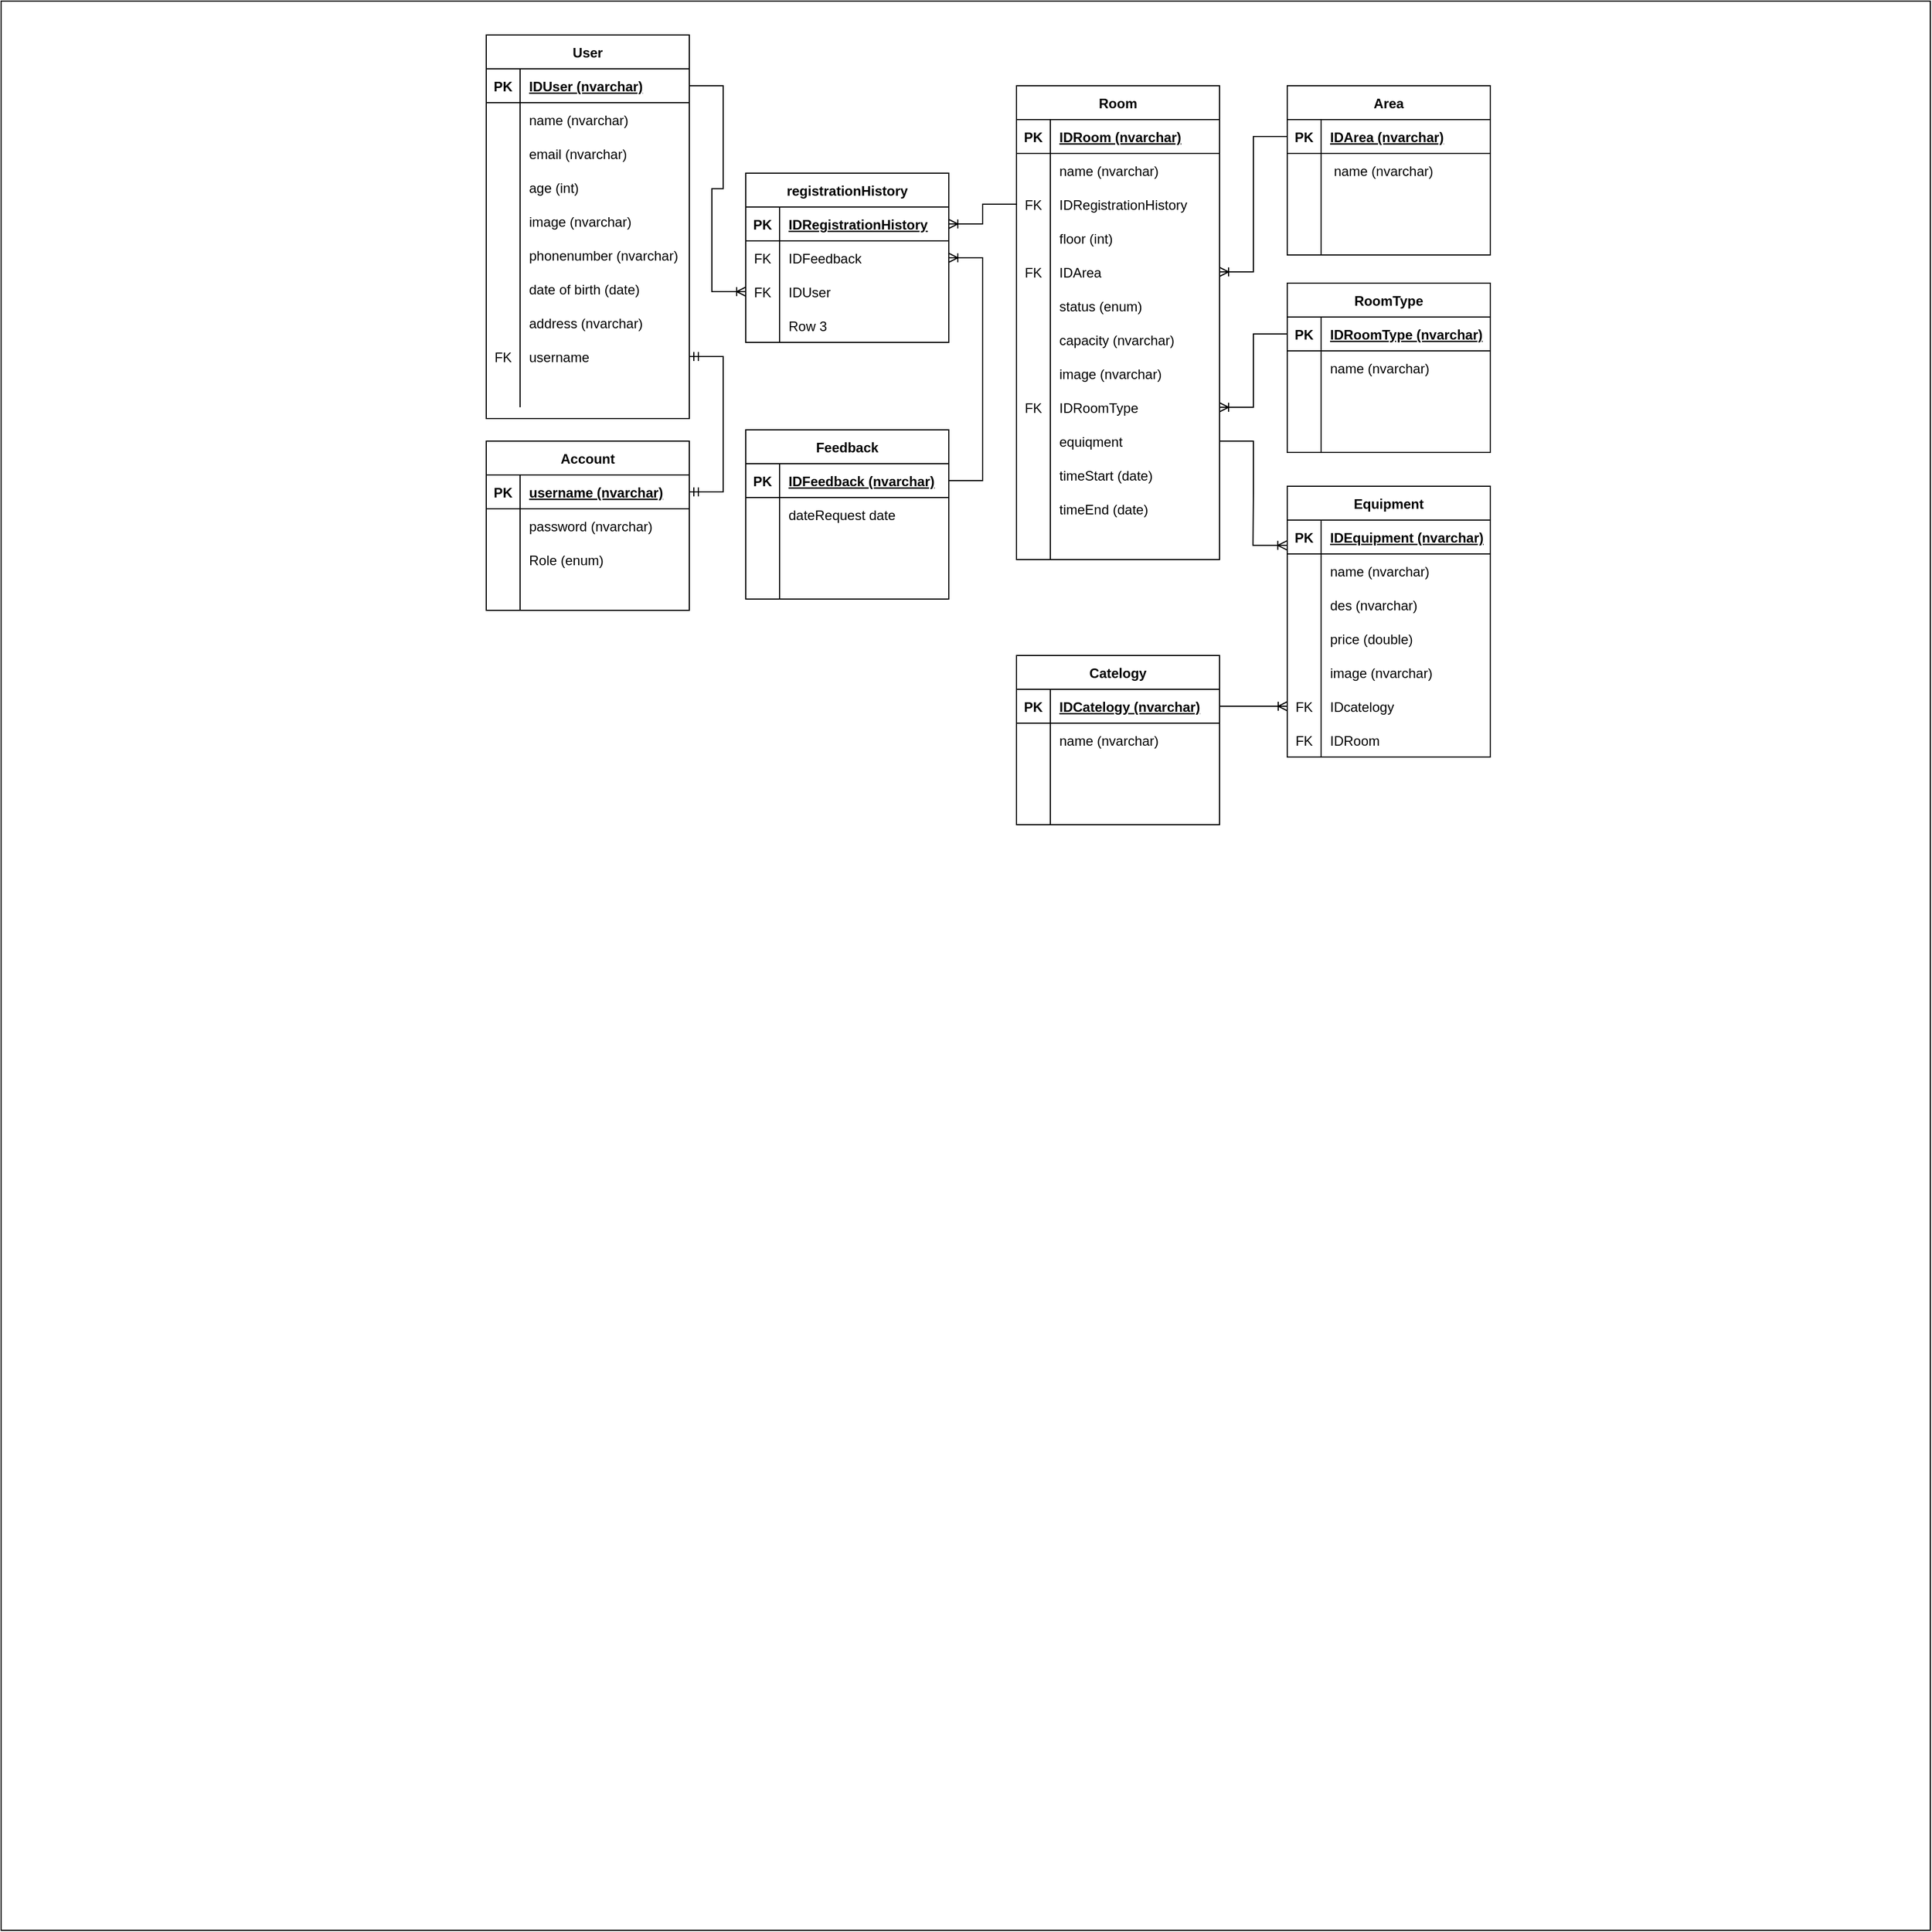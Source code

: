 <mxfile version="20.6.2" type="device"><diagram id="GDzXfhPJpcziIhTgFnfD" name="Trang-1"><mxGraphModel dx="1998" dy="1885" grid="1" gridSize="10" guides="1" tooltips="1" connect="1" arrows="1" fold="1" page="1" pageScale="1" pageWidth="850" pageHeight="1100" math="0" shadow="0"><root><mxCell id="0"/><mxCell id="1" parent="0"/><mxCell id="kJo30c6aZ2USabBbfzZY-46" value="" style="whiteSpace=wrap;html=1;aspect=fixed;" parent="1" vertex="1"><mxGeometry x="-850" y="-140" width="1710" height="1710" as="geometry"/></mxCell><mxCell id="kJo30c6aZ2USabBbfzZY-48" value="Account" style="shape=table;startSize=30;container=1;collapsible=1;childLayout=tableLayout;fixedRows=1;rowLines=0;fontStyle=1;align=center;resizeLast=1;" parent="1" vertex="1"><mxGeometry x="-420" y="250" width="180" height="150" as="geometry"/></mxCell><mxCell id="kJo30c6aZ2USabBbfzZY-49" value="" style="shape=tableRow;horizontal=0;startSize=0;swimlaneHead=0;swimlaneBody=0;fillColor=none;collapsible=0;dropTarget=0;points=[[0,0.5],[1,0.5]];portConstraint=eastwest;top=0;left=0;right=0;bottom=1;" parent="kJo30c6aZ2USabBbfzZY-48" vertex="1"><mxGeometry y="30" width="180" height="30" as="geometry"/></mxCell><mxCell id="kJo30c6aZ2USabBbfzZY-50" value="PK" style="shape=partialRectangle;connectable=0;fillColor=none;top=0;left=0;bottom=0;right=0;fontStyle=1;overflow=hidden;" parent="kJo30c6aZ2USabBbfzZY-49" vertex="1"><mxGeometry width="30" height="30" as="geometry"><mxRectangle width="30" height="30" as="alternateBounds"/></mxGeometry></mxCell><mxCell id="kJo30c6aZ2USabBbfzZY-51" value="username (nvarchar)" style="shape=partialRectangle;connectable=0;fillColor=none;top=0;left=0;bottom=0;right=0;align=left;spacingLeft=6;fontStyle=5;overflow=hidden;" parent="kJo30c6aZ2USabBbfzZY-49" vertex="1"><mxGeometry x="30" width="150" height="30" as="geometry"><mxRectangle width="150" height="30" as="alternateBounds"/></mxGeometry></mxCell><mxCell id="kJo30c6aZ2USabBbfzZY-52" value="" style="shape=tableRow;horizontal=0;startSize=0;swimlaneHead=0;swimlaneBody=0;fillColor=none;collapsible=0;dropTarget=0;points=[[0,0.5],[1,0.5]];portConstraint=eastwest;top=0;left=0;right=0;bottom=0;" parent="kJo30c6aZ2USabBbfzZY-48" vertex="1"><mxGeometry y="60" width="180" height="30" as="geometry"/></mxCell><mxCell id="kJo30c6aZ2USabBbfzZY-53" value="" style="shape=partialRectangle;connectable=0;fillColor=none;top=0;left=0;bottom=0;right=0;editable=1;overflow=hidden;" parent="kJo30c6aZ2USabBbfzZY-52" vertex="1"><mxGeometry width="30" height="30" as="geometry"><mxRectangle width="30" height="30" as="alternateBounds"/></mxGeometry></mxCell><mxCell id="kJo30c6aZ2USabBbfzZY-54" value="password (nvarchar)" style="shape=partialRectangle;connectable=0;fillColor=none;top=0;left=0;bottom=0;right=0;align=left;spacingLeft=6;overflow=hidden;" parent="kJo30c6aZ2USabBbfzZY-52" vertex="1"><mxGeometry x="30" width="150" height="30" as="geometry"><mxRectangle width="150" height="30" as="alternateBounds"/></mxGeometry></mxCell><mxCell id="kJo30c6aZ2USabBbfzZY-55" value="" style="shape=tableRow;horizontal=0;startSize=0;swimlaneHead=0;swimlaneBody=0;fillColor=none;collapsible=0;dropTarget=0;points=[[0,0.5],[1,0.5]];portConstraint=eastwest;top=0;left=0;right=0;bottom=0;" parent="kJo30c6aZ2USabBbfzZY-48" vertex="1"><mxGeometry y="90" width="180" height="30" as="geometry"/></mxCell><mxCell id="kJo30c6aZ2USabBbfzZY-56" value="" style="shape=partialRectangle;connectable=0;fillColor=none;top=0;left=0;bottom=0;right=0;editable=1;overflow=hidden;" parent="kJo30c6aZ2USabBbfzZY-55" vertex="1"><mxGeometry width="30" height="30" as="geometry"><mxRectangle width="30" height="30" as="alternateBounds"/></mxGeometry></mxCell><mxCell id="kJo30c6aZ2USabBbfzZY-57" value="Role (enum)" style="shape=partialRectangle;connectable=0;fillColor=none;top=0;left=0;bottom=0;right=0;align=left;spacingLeft=6;overflow=hidden;" parent="kJo30c6aZ2USabBbfzZY-55" vertex="1"><mxGeometry x="30" width="150" height="30" as="geometry"><mxRectangle width="150" height="30" as="alternateBounds"/></mxGeometry></mxCell><mxCell id="kJo30c6aZ2USabBbfzZY-58" value="" style="shape=tableRow;horizontal=0;startSize=0;swimlaneHead=0;swimlaneBody=0;fillColor=none;collapsible=0;dropTarget=0;points=[[0,0.5],[1,0.5]];portConstraint=eastwest;top=0;left=0;right=0;bottom=0;" parent="kJo30c6aZ2USabBbfzZY-48" vertex="1"><mxGeometry y="120" width="180" height="30" as="geometry"/></mxCell><mxCell id="kJo30c6aZ2USabBbfzZY-59" value="" style="shape=partialRectangle;connectable=0;fillColor=none;top=0;left=0;bottom=0;right=0;editable=1;overflow=hidden;" parent="kJo30c6aZ2USabBbfzZY-58" vertex="1"><mxGeometry width="30" height="30" as="geometry"><mxRectangle width="30" height="30" as="alternateBounds"/></mxGeometry></mxCell><mxCell id="kJo30c6aZ2USabBbfzZY-60" value="" style="shape=partialRectangle;connectable=0;fillColor=none;top=0;left=0;bottom=0;right=0;align=left;spacingLeft=6;overflow=hidden;" parent="kJo30c6aZ2USabBbfzZY-58" vertex="1"><mxGeometry x="30" width="150" height="30" as="geometry"><mxRectangle width="150" height="30" as="alternateBounds"/></mxGeometry></mxCell><mxCell id="kJo30c6aZ2USabBbfzZY-61" value="User" style="shape=table;startSize=30;container=1;collapsible=1;childLayout=tableLayout;fixedRows=1;rowLines=0;fontStyle=1;align=center;resizeLast=1;" parent="1" vertex="1"><mxGeometry x="-420" y="-110" width="180" height="340" as="geometry"/></mxCell><mxCell id="kJo30c6aZ2USabBbfzZY-62" value="" style="shape=tableRow;horizontal=0;startSize=0;swimlaneHead=0;swimlaneBody=0;fillColor=none;collapsible=0;dropTarget=0;points=[[0,0.5],[1,0.5]];portConstraint=eastwest;top=0;left=0;right=0;bottom=1;" parent="kJo30c6aZ2USabBbfzZY-61" vertex="1"><mxGeometry y="30" width="180" height="30" as="geometry"/></mxCell><mxCell id="kJo30c6aZ2USabBbfzZY-63" value="PK" style="shape=partialRectangle;connectable=0;fillColor=none;top=0;left=0;bottom=0;right=0;fontStyle=1;overflow=hidden;" parent="kJo30c6aZ2USabBbfzZY-62" vertex="1"><mxGeometry width="30" height="30" as="geometry"><mxRectangle width="30" height="30" as="alternateBounds"/></mxGeometry></mxCell><mxCell id="kJo30c6aZ2USabBbfzZY-64" value="IDUser (nvarchar)" style="shape=partialRectangle;connectable=0;fillColor=none;top=0;left=0;bottom=0;right=0;align=left;spacingLeft=6;fontStyle=5;overflow=hidden;" parent="kJo30c6aZ2USabBbfzZY-62" vertex="1"><mxGeometry x="30" width="150" height="30" as="geometry"><mxRectangle width="150" height="30" as="alternateBounds"/></mxGeometry></mxCell><mxCell id="kJo30c6aZ2USabBbfzZY-65" value="" style="shape=tableRow;horizontal=0;startSize=0;swimlaneHead=0;swimlaneBody=0;fillColor=none;collapsible=0;dropTarget=0;points=[[0,0.5],[1,0.5]];portConstraint=eastwest;top=0;left=0;right=0;bottom=0;" parent="kJo30c6aZ2USabBbfzZY-61" vertex="1"><mxGeometry y="60" width="180" height="30" as="geometry"/></mxCell><mxCell id="kJo30c6aZ2USabBbfzZY-66" value="" style="shape=partialRectangle;connectable=0;fillColor=none;top=0;left=0;bottom=0;right=0;editable=1;overflow=hidden;" parent="kJo30c6aZ2USabBbfzZY-65" vertex="1"><mxGeometry width="30" height="30" as="geometry"><mxRectangle width="30" height="30" as="alternateBounds"/></mxGeometry></mxCell><mxCell id="kJo30c6aZ2USabBbfzZY-67" value="name (nvarchar)" style="shape=partialRectangle;connectable=0;fillColor=none;top=0;left=0;bottom=0;right=0;align=left;spacingLeft=6;overflow=hidden;" parent="kJo30c6aZ2USabBbfzZY-65" vertex="1"><mxGeometry x="30" width="150" height="30" as="geometry"><mxRectangle width="150" height="30" as="alternateBounds"/></mxGeometry></mxCell><mxCell id="kJo30c6aZ2USabBbfzZY-68" value="" style="shape=tableRow;horizontal=0;startSize=0;swimlaneHead=0;swimlaneBody=0;fillColor=none;collapsible=0;dropTarget=0;points=[[0,0.5],[1,0.5]];portConstraint=eastwest;top=0;left=0;right=0;bottom=0;" parent="kJo30c6aZ2USabBbfzZY-61" vertex="1"><mxGeometry y="90" width="180" height="30" as="geometry"/></mxCell><mxCell id="kJo30c6aZ2USabBbfzZY-69" value="" style="shape=partialRectangle;connectable=0;fillColor=none;top=0;left=0;bottom=0;right=0;editable=1;overflow=hidden;" parent="kJo30c6aZ2USabBbfzZY-68" vertex="1"><mxGeometry width="30" height="30" as="geometry"><mxRectangle width="30" height="30" as="alternateBounds"/></mxGeometry></mxCell><mxCell id="kJo30c6aZ2USabBbfzZY-70" value="email (nvarchar)" style="shape=partialRectangle;connectable=0;fillColor=none;top=0;left=0;bottom=0;right=0;align=left;spacingLeft=6;overflow=hidden;" parent="kJo30c6aZ2USabBbfzZY-68" vertex="1"><mxGeometry x="30" width="150" height="30" as="geometry"><mxRectangle width="150" height="30" as="alternateBounds"/></mxGeometry></mxCell><mxCell id="kJo30c6aZ2USabBbfzZY-71" value="" style="shape=tableRow;horizontal=0;startSize=0;swimlaneHead=0;swimlaneBody=0;fillColor=none;collapsible=0;dropTarget=0;points=[[0,0.5],[1,0.5]];portConstraint=eastwest;top=0;left=0;right=0;bottom=0;" parent="kJo30c6aZ2USabBbfzZY-61" vertex="1"><mxGeometry y="120" width="180" height="30" as="geometry"/></mxCell><mxCell id="kJo30c6aZ2USabBbfzZY-72" value="" style="shape=partialRectangle;connectable=0;fillColor=none;top=0;left=0;bottom=0;right=0;editable=1;overflow=hidden;" parent="kJo30c6aZ2USabBbfzZY-71" vertex="1"><mxGeometry width="30" height="30" as="geometry"><mxRectangle width="30" height="30" as="alternateBounds"/></mxGeometry></mxCell><mxCell id="kJo30c6aZ2USabBbfzZY-73" value="age (int)" style="shape=partialRectangle;connectable=0;fillColor=none;top=0;left=0;bottom=0;right=0;align=left;spacingLeft=6;overflow=hidden;" parent="kJo30c6aZ2USabBbfzZY-71" vertex="1"><mxGeometry x="30" width="150" height="30" as="geometry"><mxRectangle width="150" height="30" as="alternateBounds"/></mxGeometry></mxCell><mxCell id="kJo30c6aZ2USabBbfzZY-75" value="" style="shape=tableRow;horizontal=0;startSize=0;swimlaneHead=0;swimlaneBody=0;fillColor=none;collapsible=0;dropTarget=0;points=[[0,0.5],[1,0.5]];portConstraint=eastwest;top=0;left=0;right=0;bottom=0;" parent="kJo30c6aZ2USabBbfzZY-61" vertex="1"><mxGeometry y="150" width="180" height="30" as="geometry"/></mxCell><mxCell id="kJo30c6aZ2USabBbfzZY-76" value="" style="shape=partialRectangle;connectable=0;fillColor=none;top=0;left=0;bottom=0;right=0;editable=1;overflow=hidden;" parent="kJo30c6aZ2USabBbfzZY-75" vertex="1"><mxGeometry width="30" height="30" as="geometry"><mxRectangle width="30" height="30" as="alternateBounds"/></mxGeometry></mxCell><mxCell id="kJo30c6aZ2USabBbfzZY-77" value="image (nvarchar)" style="shape=partialRectangle;connectable=0;fillColor=none;top=0;left=0;bottom=0;right=0;align=left;spacingLeft=6;overflow=hidden;" parent="kJo30c6aZ2USabBbfzZY-75" vertex="1"><mxGeometry x="30" width="150" height="30" as="geometry"><mxRectangle width="150" height="30" as="alternateBounds"/></mxGeometry></mxCell><mxCell id="kJo30c6aZ2USabBbfzZY-78" value="" style="shape=tableRow;horizontal=0;startSize=0;swimlaneHead=0;swimlaneBody=0;fillColor=none;collapsible=0;dropTarget=0;points=[[0,0.5],[1,0.5]];portConstraint=eastwest;top=0;left=0;right=0;bottom=0;" parent="kJo30c6aZ2USabBbfzZY-61" vertex="1"><mxGeometry y="180" width="180" height="30" as="geometry"/></mxCell><mxCell id="kJo30c6aZ2USabBbfzZY-79" value="" style="shape=partialRectangle;connectable=0;fillColor=none;top=0;left=0;bottom=0;right=0;editable=1;overflow=hidden;" parent="kJo30c6aZ2USabBbfzZY-78" vertex="1"><mxGeometry width="30" height="30" as="geometry"><mxRectangle width="30" height="30" as="alternateBounds"/></mxGeometry></mxCell><mxCell id="kJo30c6aZ2USabBbfzZY-80" value="phonenumber (nvarchar)" style="shape=partialRectangle;connectable=0;fillColor=none;top=0;left=0;bottom=0;right=0;align=left;spacingLeft=6;overflow=hidden;" parent="kJo30c6aZ2USabBbfzZY-78" vertex="1"><mxGeometry x="30" width="150" height="30" as="geometry"><mxRectangle width="150" height="30" as="alternateBounds"/></mxGeometry></mxCell><mxCell id="kJo30c6aZ2USabBbfzZY-86" value="" style="shape=tableRow;horizontal=0;startSize=0;swimlaneHead=0;swimlaneBody=0;fillColor=none;collapsible=0;dropTarget=0;points=[[0,0.5],[1,0.5]];portConstraint=eastwest;top=0;left=0;right=0;bottom=0;" parent="kJo30c6aZ2USabBbfzZY-61" vertex="1"><mxGeometry y="210" width="180" height="30" as="geometry"/></mxCell><mxCell id="kJo30c6aZ2USabBbfzZY-87" value="" style="shape=partialRectangle;connectable=0;fillColor=none;top=0;left=0;bottom=0;right=0;editable=1;overflow=hidden;" parent="kJo30c6aZ2USabBbfzZY-86" vertex="1"><mxGeometry width="30" height="30" as="geometry"><mxRectangle width="30" height="30" as="alternateBounds"/></mxGeometry></mxCell><mxCell id="kJo30c6aZ2USabBbfzZY-88" value="date of birth (date)" style="shape=partialRectangle;connectable=0;fillColor=none;top=0;left=0;bottom=0;right=0;align=left;spacingLeft=6;overflow=hidden;" parent="kJo30c6aZ2USabBbfzZY-86" vertex="1"><mxGeometry x="30" width="150" height="30" as="geometry"><mxRectangle width="150" height="30" as="alternateBounds"/></mxGeometry></mxCell><mxCell id="kJo30c6aZ2USabBbfzZY-90" value="" style="shape=tableRow;horizontal=0;startSize=0;swimlaneHead=0;swimlaneBody=0;fillColor=none;collapsible=0;dropTarget=0;points=[[0,0.5],[1,0.5]];portConstraint=eastwest;top=0;left=0;right=0;bottom=0;" parent="kJo30c6aZ2USabBbfzZY-61" vertex="1"><mxGeometry y="240" width="180" height="30" as="geometry"/></mxCell><mxCell id="kJo30c6aZ2USabBbfzZY-91" value="" style="shape=partialRectangle;connectable=0;fillColor=none;top=0;left=0;bottom=0;right=0;editable=1;overflow=hidden;" parent="kJo30c6aZ2USabBbfzZY-90" vertex="1"><mxGeometry width="30" height="30" as="geometry"><mxRectangle width="30" height="30" as="alternateBounds"/></mxGeometry></mxCell><mxCell id="kJo30c6aZ2USabBbfzZY-92" value="address (nvarchar)" style="shape=partialRectangle;connectable=0;fillColor=none;top=0;left=0;bottom=0;right=0;align=left;spacingLeft=6;overflow=hidden;" parent="kJo30c6aZ2USabBbfzZY-90" vertex="1"><mxGeometry x="30" width="150" height="30" as="geometry"><mxRectangle width="150" height="30" as="alternateBounds"/></mxGeometry></mxCell><mxCell id="kJo30c6aZ2USabBbfzZY-98" value="" style="shape=tableRow;horizontal=0;startSize=0;swimlaneHead=0;swimlaneBody=0;fillColor=none;collapsible=0;dropTarget=0;points=[[0,0.5],[1,0.5]];portConstraint=eastwest;top=0;left=0;right=0;bottom=0;" parent="kJo30c6aZ2USabBbfzZY-61" vertex="1"><mxGeometry y="270" width="180" height="30" as="geometry"/></mxCell><mxCell id="kJo30c6aZ2USabBbfzZY-99" value="FK" style="shape=partialRectangle;connectable=0;fillColor=none;top=0;left=0;bottom=0;right=0;fontStyle=0;overflow=hidden;" parent="kJo30c6aZ2USabBbfzZY-98" vertex="1"><mxGeometry width="30" height="30" as="geometry"><mxRectangle width="30" height="30" as="alternateBounds"/></mxGeometry></mxCell><mxCell id="kJo30c6aZ2USabBbfzZY-100" value="username" style="shape=partialRectangle;connectable=0;fillColor=none;top=0;left=0;bottom=0;right=0;align=left;spacingLeft=6;fontStyle=0;overflow=hidden;" parent="kJo30c6aZ2USabBbfzZY-98" vertex="1"><mxGeometry x="30" width="150" height="30" as="geometry"><mxRectangle width="150" height="30" as="alternateBounds"/></mxGeometry></mxCell><mxCell id="NkJchuOdEJvqL9NbK1lT-6" value="" style="shape=tableRow;horizontal=0;startSize=0;swimlaneHead=0;swimlaneBody=0;fillColor=none;collapsible=0;dropTarget=0;points=[[0,0.5],[1,0.5]];portConstraint=eastwest;top=0;left=0;right=0;bottom=0;" vertex="1" parent="kJo30c6aZ2USabBbfzZY-61"><mxGeometry y="300" width="180" height="30" as="geometry"/></mxCell><mxCell id="NkJchuOdEJvqL9NbK1lT-7" value="" style="shape=partialRectangle;connectable=0;fillColor=none;top=0;left=0;bottom=0;right=0;fontStyle=0;overflow=hidden;" vertex="1" parent="NkJchuOdEJvqL9NbK1lT-6"><mxGeometry width="30" height="30" as="geometry"><mxRectangle width="30" height="30" as="alternateBounds"/></mxGeometry></mxCell><mxCell id="NkJchuOdEJvqL9NbK1lT-8" value="" style="shape=partialRectangle;connectable=0;fillColor=none;top=0;left=0;bottom=0;right=0;align=left;spacingLeft=6;fontStyle=0;overflow=hidden;" vertex="1" parent="NkJchuOdEJvqL9NbK1lT-6"><mxGeometry x="30" width="150" height="30" as="geometry"><mxRectangle width="150" height="30" as="alternateBounds"/></mxGeometry></mxCell><mxCell id="kJo30c6aZ2USabBbfzZY-101" value="" style="edgeStyle=entityRelationEdgeStyle;fontSize=12;html=1;endArrow=ERmandOne;startArrow=ERmandOne;rounded=0;" parent="1" source="kJo30c6aZ2USabBbfzZY-49" target="kJo30c6aZ2USabBbfzZY-98" edge="1"><mxGeometry width="100" height="100" relative="1" as="geometry"><mxPoint x="-350" y="260" as="sourcePoint"/><mxPoint x="-250" y="160" as="targetPoint"/></mxGeometry></mxCell><mxCell id="kJo30c6aZ2USabBbfzZY-102" value="Room" style="shape=table;startSize=30;container=1;collapsible=1;childLayout=tableLayout;fixedRows=1;rowLines=0;fontStyle=1;align=center;resizeLast=1;" parent="1" vertex="1"><mxGeometry x="50" y="-65" width="180" height="420" as="geometry"/></mxCell><mxCell id="kJo30c6aZ2USabBbfzZY-103" value="" style="shape=tableRow;horizontal=0;startSize=0;swimlaneHead=0;swimlaneBody=0;fillColor=none;collapsible=0;dropTarget=0;points=[[0,0.5],[1,0.5]];portConstraint=eastwest;top=0;left=0;right=0;bottom=1;" parent="kJo30c6aZ2USabBbfzZY-102" vertex="1"><mxGeometry y="30" width="180" height="30" as="geometry"/></mxCell><mxCell id="kJo30c6aZ2USabBbfzZY-104" value="PK" style="shape=partialRectangle;connectable=0;fillColor=none;top=0;left=0;bottom=0;right=0;fontStyle=1;overflow=hidden;" parent="kJo30c6aZ2USabBbfzZY-103" vertex="1"><mxGeometry width="30" height="30" as="geometry"><mxRectangle width="30" height="30" as="alternateBounds"/></mxGeometry></mxCell><mxCell id="kJo30c6aZ2USabBbfzZY-105" value="IDRoom (nvarchar)" style="shape=partialRectangle;connectable=0;fillColor=none;top=0;left=0;bottom=0;right=0;align=left;spacingLeft=6;fontStyle=5;overflow=hidden;" parent="kJo30c6aZ2USabBbfzZY-103" vertex="1"><mxGeometry x="30" width="150" height="30" as="geometry"><mxRectangle width="150" height="30" as="alternateBounds"/></mxGeometry></mxCell><mxCell id="kJo30c6aZ2USabBbfzZY-106" value="" style="shape=tableRow;horizontal=0;startSize=0;swimlaneHead=0;swimlaneBody=0;fillColor=none;collapsible=0;dropTarget=0;points=[[0,0.5],[1,0.5]];portConstraint=eastwest;top=0;left=0;right=0;bottom=0;" parent="kJo30c6aZ2USabBbfzZY-102" vertex="1"><mxGeometry y="60" width="180" height="30" as="geometry"/></mxCell><mxCell id="kJo30c6aZ2USabBbfzZY-107" value="" style="shape=partialRectangle;connectable=0;fillColor=none;top=0;left=0;bottom=0;right=0;editable=1;overflow=hidden;" parent="kJo30c6aZ2USabBbfzZY-106" vertex="1"><mxGeometry width="30" height="30" as="geometry"><mxRectangle width="30" height="30" as="alternateBounds"/></mxGeometry></mxCell><mxCell id="kJo30c6aZ2USabBbfzZY-108" value="name (nvarchar)" style="shape=partialRectangle;connectable=0;fillColor=none;top=0;left=0;bottom=0;right=0;align=left;spacingLeft=6;overflow=hidden;" parent="kJo30c6aZ2USabBbfzZY-106" vertex="1"><mxGeometry x="30" width="150" height="30" as="geometry"><mxRectangle width="150" height="30" as="alternateBounds"/></mxGeometry></mxCell><mxCell id="NkJchuOdEJvqL9NbK1lT-10" value="" style="shape=tableRow;horizontal=0;startSize=0;swimlaneHead=0;swimlaneBody=0;fillColor=none;collapsible=0;dropTarget=0;points=[[0,0.5],[1,0.5]];portConstraint=eastwest;top=0;left=0;right=0;bottom=0;" vertex="1" parent="kJo30c6aZ2USabBbfzZY-102"><mxGeometry y="90" width="180" height="30" as="geometry"/></mxCell><mxCell id="NkJchuOdEJvqL9NbK1lT-11" value="FK" style="shape=partialRectangle;connectable=0;fillColor=none;top=0;left=0;bottom=0;right=0;fontStyle=0;overflow=hidden;" vertex="1" parent="NkJchuOdEJvqL9NbK1lT-10"><mxGeometry width="30" height="30" as="geometry"><mxRectangle width="30" height="30" as="alternateBounds"/></mxGeometry></mxCell><mxCell id="NkJchuOdEJvqL9NbK1lT-12" value="IDRegistrationHistory" style="shape=partialRectangle;connectable=0;fillColor=none;top=0;left=0;bottom=0;right=0;align=left;spacingLeft=6;fontStyle=0;overflow=hidden;" vertex="1" parent="NkJchuOdEJvqL9NbK1lT-10"><mxGeometry x="30" width="150" height="30" as="geometry"><mxRectangle width="150" height="30" as="alternateBounds"/></mxGeometry></mxCell><mxCell id="kJo30c6aZ2USabBbfzZY-109" value="" style="shape=tableRow;horizontal=0;startSize=0;swimlaneHead=0;swimlaneBody=0;fillColor=none;collapsible=0;dropTarget=0;points=[[0,0.5],[1,0.5]];portConstraint=eastwest;top=0;left=0;right=0;bottom=0;" parent="kJo30c6aZ2USabBbfzZY-102" vertex="1"><mxGeometry y="120" width="180" height="30" as="geometry"/></mxCell><mxCell id="kJo30c6aZ2USabBbfzZY-110" value="" style="shape=partialRectangle;connectable=0;fillColor=none;top=0;left=0;bottom=0;right=0;editable=1;overflow=hidden;" parent="kJo30c6aZ2USabBbfzZY-109" vertex="1"><mxGeometry width="30" height="30" as="geometry"><mxRectangle width="30" height="30" as="alternateBounds"/></mxGeometry></mxCell><mxCell id="kJo30c6aZ2USabBbfzZY-111" value="floor (int)" style="shape=partialRectangle;connectable=0;fillColor=none;top=0;left=0;bottom=0;right=0;align=left;spacingLeft=6;overflow=hidden;" parent="kJo30c6aZ2USabBbfzZY-109" vertex="1"><mxGeometry x="30" width="150" height="30" as="geometry"><mxRectangle width="150" height="30" as="alternateBounds"/></mxGeometry></mxCell><mxCell id="kJo30c6aZ2USabBbfzZY-154" value="" style="shape=tableRow;horizontal=0;startSize=0;swimlaneHead=0;swimlaneBody=0;fillColor=none;collapsible=0;dropTarget=0;points=[[0,0.5],[1,0.5]];portConstraint=eastwest;top=0;left=0;right=0;bottom=0;" parent="kJo30c6aZ2USabBbfzZY-102" vertex="1"><mxGeometry y="150" width="180" height="30" as="geometry"/></mxCell><mxCell id="kJo30c6aZ2USabBbfzZY-155" value="FK" style="shape=partialRectangle;connectable=0;fillColor=none;top=0;left=0;bottom=0;right=0;fontStyle=0;overflow=hidden;" parent="kJo30c6aZ2USabBbfzZY-154" vertex="1"><mxGeometry width="30" height="30" as="geometry"><mxRectangle width="30" height="30" as="alternateBounds"/></mxGeometry></mxCell><mxCell id="kJo30c6aZ2USabBbfzZY-156" value="IDArea" style="shape=partialRectangle;connectable=0;fillColor=none;top=0;left=0;bottom=0;right=0;align=left;spacingLeft=6;fontStyle=0;overflow=hidden;" parent="kJo30c6aZ2USabBbfzZY-154" vertex="1"><mxGeometry x="30" width="150" height="30" as="geometry"><mxRectangle width="150" height="30" as="alternateBounds"/></mxGeometry></mxCell><mxCell id="kJo30c6aZ2USabBbfzZY-116" value="" style="shape=tableRow;horizontal=0;startSize=0;swimlaneHead=0;swimlaneBody=0;fillColor=none;collapsible=0;dropTarget=0;points=[[0,0.5],[1,0.5]];portConstraint=eastwest;top=0;left=0;right=0;bottom=0;" parent="kJo30c6aZ2USabBbfzZY-102" vertex="1"><mxGeometry y="180" width="180" height="30" as="geometry"/></mxCell><mxCell id="kJo30c6aZ2USabBbfzZY-117" value="" style="shape=partialRectangle;connectable=0;fillColor=none;top=0;left=0;bottom=0;right=0;editable=1;overflow=hidden;" parent="kJo30c6aZ2USabBbfzZY-116" vertex="1"><mxGeometry width="30" height="30" as="geometry"><mxRectangle width="30" height="30" as="alternateBounds"/></mxGeometry></mxCell><mxCell id="kJo30c6aZ2USabBbfzZY-118" value="status (enum)" style="shape=partialRectangle;connectable=0;fillColor=none;top=0;left=0;bottom=0;right=0;align=left;spacingLeft=6;overflow=hidden;" parent="kJo30c6aZ2USabBbfzZY-116" vertex="1"><mxGeometry x="30" width="150" height="30" as="geometry"><mxRectangle width="150" height="30" as="alternateBounds"/></mxGeometry></mxCell><mxCell id="kJo30c6aZ2USabBbfzZY-120" value="" style="shape=tableRow;horizontal=0;startSize=0;swimlaneHead=0;swimlaneBody=0;fillColor=none;collapsible=0;dropTarget=0;points=[[0,0.5],[1,0.5]];portConstraint=eastwest;top=0;left=0;right=0;bottom=0;" parent="kJo30c6aZ2USabBbfzZY-102" vertex="1"><mxGeometry y="210" width="180" height="30" as="geometry"/></mxCell><mxCell id="kJo30c6aZ2USabBbfzZY-121" value="" style="shape=partialRectangle;connectable=0;fillColor=none;top=0;left=0;bottom=0;right=0;editable=1;overflow=hidden;" parent="kJo30c6aZ2USabBbfzZY-120" vertex="1"><mxGeometry width="30" height="30" as="geometry"><mxRectangle width="30" height="30" as="alternateBounds"/></mxGeometry></mxCell><mxCell id="kJo30c6aZ2USabBbfzZY-122" value="capacity (nvarchar)" style="shape=partialRectangle;connectable=0;fillColor=none;top=0;left=0;bottom=0;right=0;align=left;spacingLeft=6;overflow=hidden;" parent="kJo30c6aZ2USabBbfzZY-120" vertex="1"><mxGeometry x="30" width="150" height="30" as="geometry"><mxRectangle width="150" height="30" as="alternateBounds"/></mxGeometry></mxCell><mxCell id="kJo30c6aZ2USabBbfzZY-150" value="" style="shape=tableRow;horizontal=0;startSize=0;swimlaneHead=0;swimlaneBody=0;fillColor=none;collapsible=0;dropTarget=0;points=[[0,0.5],[1,0.5]];portConstraint=eastwest;top=0;left=0;right=0;bottom=0;" parent="kJo30c6aZ2USabBbfzZY-102" vertex="1"><mxGeometry y="240" width="180" height="30" as="geometry"/></mxCell><mxCell id="kJo30c6aZ2USabBbfzZY-151" value="" style="shape=partialRectangle;connectable=0;fillColor=none;top=0;left=0;bottom=0;right=0;editable=1;overflow=hidden;" parent="kJo30c6aZ2USabBbfzZY-150" vertex="1"><mxGeometry width="30" height="30" as="geometry"><mxRectangle width="30" height="30" as="alternateBounds"/></mxGeometry></mxCell><mxCell id="kJo30c6aZ2USabBbfzZY-152" value="image (nvarchar)" style="shape=partialRectangle;connectable=0;fillColor=none;top=0;left=0;bottom=0;right=0;align=left;spacingLeft=6;overflow=hidden;" parent="kJo30c6aZ2USabBbfzZY-150" vertex="1"><mxGeometry x="30" width="150" height="30" as="geometry"><mxRectangle width="150" height="30" as="alternateBounds"/></mxGeometry></mxCell><mxCell id="kJo30c6aZ2USabBbfzZY-158" value="" style="shape=tableRow;horizontal=0;startSize=0;swimlaneHead=0;swimlaneBody=0;fillColor=none;collapsible=0;dropTarget=0;points=[[0,0.5],[1,0.5]];portConstraint=eastwest;top=0;left=0;right=0;bottom=0;" parent="kJo30c6aZ2USabBbfzZY-102" vertex="1"><mxGeometry y="270" width="180" height="30" as="geometry"/></mxCell><mxCell id="kJo30c6aZ2USabBbfzZY-159" value="FK" style="shape=partialRectangle;connectable=0;fillColor=none;top=0;left=0;bottom=0;right=0;fontStyle=0;overflow=hidden;" parent="kJo30c6aZ2USabBbfzZY-158" vertex="1"><mxGeometry width="30" height="30" as="geometry"><mxRectangle width="30" height="30" as="alternateBounds"/></mxGeometry></mxCell><mxCell id="kJo30c6aZ2USabBbfzZY-160" value="IDRoomType" style="shape=partialRectangle;connectable=0;fillColor=none;top=0;left=0;bottom=0;right=0;align=left;spacingLeft=6;fontStyle=0;overflow=hidden;" parent="kJo30c6aZ2USabBbfzZY-158" vertex="1"><mxGeometry x="30" width="150" height="30" as="geometry"><mxRectangle width="150" height="30" as="alternateBounds"/></mxGeometry></mxCell><mxCell id="kJo30c6aZ2USabBbfzZY-207" value="" style="shape=tableRow;horizontal=0;startSize=0;swimlaneHead=0;swimlaneBody=0;fillColor=none;collapsible=0;dropTarget=0;points=[[0,0.5],[1,0.5]];portConstraint=eastwest;top=0;left=0;right=0;bottom=0;" parent="kJo30c6aZ2USabBbfzZY-102" vertex="1"><mxGeometry y="300" width="180" height="30" as="geometry"/></mxCell><mxCell id="kJo30c6aZ2USabBbfzZY-208" value="" style="shape=partialRectangle;connectable=0;fillColor=none;top=0;left=0;bottom=0;right=0;fontStyle=0;overflow=hidden;" parent="kJo30c6aZ2USabBbfzZY-207" vertex="1"><mxGeometry width="30" height="30" as="geometry"><mxRectangle width="30" height="30" as="alternateBounds"/></mxGeometry></mxCell><mxCell id="kJo30c6aZ2USabBbfzZY-209" value="equiqment" style="shape=partialRectangle;connectable=0;fillColor=none;top=0;left=0;bottom=0;right=0;align=left;spacingLeft=6;fontStyle=0;overflow=hidden;" parent="kJo30c6aZ2USabBbfzZY-207" vertex="1"><mxGeometry x="30" width="150" height="30" as="geometry"><mxRectangle width="150" height="30" as="alternateBounds"/></mxGeometry></mxCell><mxCell id="kJo30c6aZ2USabBbfzZY-112" value="" style="shape=tableRow;horizontal=0;startSize=0;swimlaneHead=0;swimlaneBody=0;fillColor=none;collapsible=0;dropTarget=0;points=[[0,0.5],[1,0.5]];portConstraint=eastwest;top=0;left=0;right=0;bottom=0;" parent="kJo30c6aZ2USabBbfzZY-102" vertex="1"><mxGeometry y="330" width="180" height="30" as="geometry"/></mxCell><mxCell id="kJo30c6aZ2USabBbfzZY-113" value="" style="shape=partialRectangle;connectable=0;fillColor=none;top=0;left=0;bottom=0;right=0;editable=1;overflow=hidden;" parent="kJo30c6aZ2USabBbfzZY-112" vertex="1"><mxGeometry width="30" height="30" as="geometry"><mxRectangle width="30" height="30" as="alternateBounds"/></mxGeometry></mxCell><mxCell id="kJo30c6aZ2USabBbfzZY-114" value="timeStart (date)" style="shape=partialRectangle;connectable=0;fillColor=none;top=0;left=0;bottom=0;right=0;align=left;spacingLeft=6;overflow=hidden;" parent="kJo30c6aZ2USabBbfzZY-112" vertex="1"><mxGeometry x="30" width="150" height="30" as="geometry"><mxRectangle width="150" height="30" as="alternateBounds"/></mxGeometry></mxCell><mxCell id="kJo30c6aZ2USabBbfzZY-211" value="" style="shape=tableRow;horizontal=0;startSize=0;swimlaneHead=0;swimlaneBody=0;fillColor=none;collapsible=0;dropTarget=0;points=[[0,0.5],[1,0.5]];portConstraint=eastwest;top=0;left=0;right=0;bottom=0;" parent="kJo30c6aZ2USabBbfzZY-102" vertex="1"><mxGeometry y="360" width="180" height="30" as="geometry"/></mxCell><mxCell id="kJo30c6aZ2USabBbfzZY-212" value="" style="shape=partialRectangle;connectable=0;fillColor=none;top=0;left=0;bottom=0;right=0;editable=1;overflow=hidden;" parent="kJo30c6aZ2USabBbfzZY-211" vertex="1"><mxGeometry width="30" height="30" as="geometry"><mxRectangle width="30" height="30" as="alternateBounds"/></mxGeometry></mxCell><mxCell id="kJo30c6aZ2USabBbfzZY-213" value="timeEnd (date)" style="shape=partialRectangle;connectable=0;fillColor=none;top=0;left=0;bottom=0;right=0;align=left;spacingLeft=6;overflow=hidden;" parent="kJo30c6aZ2USabBbfzZY-211" vertex="1"><mxGeometry x="30" width="150" height="30" as="geometry"><mxRectangle width="150" height="30" as="alternateBounds"/></mxGeometry></mxCell><mxCell id="kJo30c6aZ2USabBbfzZY-218" value="" style="shape=tableRow;horizontal=0;startSize=0;swimlaneHead=0;swimlaneBody=0;fillColor=none;collapsible=0;dropTarget=0;points=[[0,0.5],[1,0.5]];portConstraint=eastwest;top=0;left=0;right=0;bottom=0;" parent="kJo30c6aZ2USabBbfzZY-102" vertex="1"><mxGeometry y="390" width="180" height="30" as="geometry"/></mxCell><mxCell id="kJo30c6aZ2USabBbfzZY-219" value="" style="shape=partialRectangle;connectable=0;fillColor=none;top=0;left=0;bottom=0;right=0;fontStyle=0;overflow=hidden;" parent="kJo30c6aZ2USabBbfzZY-218" vertex="1"><mxGeometry width="30" height="30" as="geometry"><mxRectangle width="30" height="30" as="alternateBounds"/></mxGeometry></mxCell><mxCell id="kJo30c6aZ2USabBbfzZY-220" value="" style="shape=partialRectangle;connectable=0;fillColor=none;top=0;left=0;bottom=0;right=0;align=left;spacingLeft=6;fontStyle=0;overflow=hidden;" parent="kJo30c6aZ2USabBbfzZY-218" vertex="1"><mxGeometry x="30" width="150" height="30" as="geometry"><mxRectangle width="150" height="30" as="alternateBounds"/></mxGeometry></mxCell><mxCell id="kJo30c6aZ2USabBbfzZY-123" value="RoomType" style="shape=table;startSize=30;container=1;collapsible=1;childLayout=tableLayout;fixedRows=1;rowLines=0;fontStyle=1;align=center;resizeLast=1;" parent="1" vertex="1"><mxGeometry x="290" y="110" width="180" height="150" as="geometry"><mxRectangle x="325" y="162.5" width="100" height="30" as="alternateBounds"/></mxGeometry></mxCell><mxCell id="kJo30c6aZ2USabBbfzZY-124" value="" style="shape=tableRow;horizontal=0;startSize=0;swimlaneHead=0;swimlaneBody=0;fillColor=none;collapsible=0;dropTarget=0;points=[[0,0.5],[1,0.5]];portConstraint=eastwest;top=0;left=0;right=0;bottom=1;" parent="kJo30c6aZ2USabBbfzZY-123" vertex="1"><mxGeometry y="30" width="180" height="30" as="geometry"/></mxCell><mxCell id="kJo30c6aZ2USabBbfzZY-125" value="PK" style="shape=partialRectangle;connectable=0;fillColor=none;top=0;left=0;bottom=0;right=0;fontStyle=1;overflow=hidden;" parent="kJo30c6aZ2USabBbfzZY-124" vertex="1"><mxGeometry width="30" height="30" as="geometry"><mxRectangle width="30" height="30" as="alternateBounds"/></mxGeometry></mxCell><mxCell id="kJo30c6aZ2USabBbfzZY-126" value="IDRoomType (nvarchar)" style="shape=partialRectangle;connectable=0;fillColor=none;top=0;left=0;bottom=0;right=0;align=left;spacingLeft=6;fontStyle=5;overflow=hidden;" parent="kJo30c6aZ2USabBbfzZY-124" vertex="1"><mxGeometry x="30" width="150" height="30" as="geometry"><mxRectangle width="150" height="30" as="alternateBounds"/></mxGeometry></mxCell><mxCell id="kJo30c6aZ2USabBbfzZY-127" value="" style="shape=tableRow;horizontal=0;startSize=0;swimlaneHead=0;swimlaneBody=0;fillColor=none;collapsible=0;dropTarget=0;points=[[0,0.5],[1,0.5]];portConstraint=eastwest;top=0;left=0;right=0;bottom=0;" parent="kJo30c6aZ2USabBbfzZY-123" vertex="1"><mxGeometry y="60" width="180" height="30" as="geometry"/></mxCell><mxCell id="kJo30c6aZ2USabBbfzZY-128" value="" style="shape=partialRectangle;connectable=0;fillColor=none;top=0;left=0;bottom=0;right=0;editable=1;overflow=hidden;" parent="kJo30c6aZ2USabBbfzZY-127" vertex="1"><mxGeometry width="30" height="30" as="geometry"><mxRectangle width="30" height="30" as="alternateBounds"/></mxGeometry></mxCell><mxCell id="kJo30c6aZ2USabBbfzZY-129" value="name (nvarchar)" style="shape=partialRectangle;connectable=0;fillColor=none;top=0;left=0;bottom=0;right=0;align=left;spacingLeft=6;overflow=hidden;" parent="kJo30c6aZ2USabBbfzZY-127" vertex="1"><mxGeometry x="30" width="150" height="30" as="geometry"><mxRectangle width="150" height="30" as="alternateBounds"/></mxGeometry></mxCell><mxCell id="kJo30c6aZ2USabBbfzZY-130" value="" style="shape=tableRow;horizontal=0;startSize=0;swimlaneHead=0;swimlaneBody=0;fillColor=none;collapsible=0;dropTarget=0;points=[[0,0.5],[1,0.5]];portConstraint=eastwest;top=0;left=0;right=0;bottom=0;" parent="kJo30c6aZ2USabBbfzZY-123" vertex="1"><mxGeometry y="90" width="180" height="30" as="geometry"/></mxCell><mxCell id="kJo30c6aZ2USabBbfzZY-131" value="" style="shape=partialRectangle;connectable=0;fillColor=none;top=0;left=0;bottom=0;right=0;editable=1;overflow=hidden;" parent="kJo30c6aZ2USabBbfzZY-130" vertex="1"><mxGeometry width="30" height="30" as="geometry"><mxRectangle width="30" height="30" as="alternateBounds"/></mxGeometry></mxCell><mxCell id="kJo30c6aZ2USabBbfzZY-132" value="" style="shape=partialRectangle;connectable=0;fillColor=none;top=0;left=0;bottom=0;right=0;align=left;spacingLeft=6;overflow=hidden;" parent="kJo30c6aZ2USabBbfzZY-130" vertex="1"><mxGeometry x="30" width="150" height="30" as="geometry"><mxRectangle width="150" height="30" as="alternateBounds"/></mxGeometry></mxCell><mxCell id="kJo30c6aZ2USabBbfzZY-133" value="" style="shape=tableRow;horizontal=0;startSize=0;swimlaneHead=0;swimlaneBody=0;fillColor=none;collapsible=0;dropTarget=0;points=[[0,0.5],[1,0.5]];portConstraint=eastwest;top=0;left=0;right=0;bottom=0;" parent="kJo30c6aZ2USabBbfzZY-123" vertex="1"><mxGeometry y="120" width="180" height="30" as="geometry"/></mxCell><mxCell id="kJo30c6aZ2USabBbfzZY-134" value="" style="shape=partialRectangle;connectable=0;fillColor=none;top=0;left=0;bottom=0;right=0;editable=1;overflow=hidden;" parent="kJo30c6aZ2USabBbfzZY-133" vertex="1"><mxGeometry width="30" height="30" as="geometry"><mxRectangle width="30" height="30" as="alternateBounds"/></mxGeometry></mxCell><mxCell id="kJo30c6aZ2USabBbfzZY-135" value="" style="shape=partialRectangle;connectable=0;fillColor=none;top=0;left=0;bottom=0;right=0;align=left;spacingLeft=6;overflow=hidden;" parent="kJo30c6aZ2USabBbfzZY-133" vertex="1"><mxGeometry x="30" width="150" height="30" as="geometry"><mxRectangle width="150" height="30" as="alternateBounds"/></mxGeometry></mxCell><mxCell id="kJo30c6aZ2USabBbfzZY-136" value="Area" style="shape=table;startSize=30;container=1;collapsible=1;childLayout=tableLayout;fixedRows=1;rowLines=0;fontStyle=1;align=center;resizeLast=1;" parent="1" vertex="1"><mxGeometry x="290" y="-65" width="180" height="150" as="geometry"><mxRectangle x="340" y="20" width="70" height="30" as="alternateBounds"/></mxGeometry></mxCell><mxCell id="kJo30c6aZ2USabBbfzZY-137" value="" style="shape=tableRow;horizontal=0;startSize=0;swimlaneHead=0;swimlaneBody=0;fillColor=none;collapsible=0;dropTarget=0;points=[[0,0.5],[1,0.5]];portConstraint=eastwest;top=0;left=0;right=0;bottom=1;" parent="kJo30c6aZ2USabBbfzZY-136" vertex="1"><mxGeometry y="30" width="180" height="30" as="geometry"/></mxCell><mxCell id="kJo30c6aZ2USabBbfzZY-138" value="PK" style="shape=partialRectangle;connectable=0;fillColor=none;top=0;left=0;bottom=0;right=0;fontStyle=1;overflow=hidden;" parent="kJo30c6aZ2USabBbfzZY-137" vertex="1"><mxGeometry width="30" height="30" as="geometry"><mxRectangle width="30" height="30" as="alternateBounds"/></mxGeometry></mxCell><mxCell id="kJo30c6aZ2USabBbfzZY-139" value="IDArea (nvarchar)" style="shape=partialRectangle;connectable=0;fillColor=none;top=0;left=0;bottom=0;right=0;align=left;spacingLeft=6;fontStyle=5;overflow=hidden;" parent="kJo30c6aZ2USabBbfzZY-137" vertex="1"><mxGeometry x="30" width="150" height="30" as="geometry"><mxRectangle width="150" height="30" as="alternateBounds"/></mxGeometry></mxCell><mxCell id="kJo30c6aZ2USabBbfzZY-140" value="" style="shape=tableRow;horizontal=0;startSize=0;swimlaneHead=0;swimlaneBody=0;fillColor=none;collapsible=0;dropTarget=0;points=[[0,0.5],[1,0.5]];portConstraint=eastwest;top=0;left=0;right=0;bottom=0;" parent="kJo30c6aZ2USabBbfzZY-136" vertex="1"><mxGeometry y="60" width="180" height="30" as="geometry"/></mxCell><mxCell id="kJo30c6aZ2USabBbfzZY-141" value="" style="shape=partialRectangle;connectable=0;fillColor=none;top=0;left=0;bottom=0;right=0;editable=1;overflow=hidden;" parent="kJo30c6aZ2USabBbfzZY-140" vertex="1"><mxGeometry width="30" height="30" as="geometry"><mxRectangle width="30" height="30" as="alternateBounds"/></mxGeometry></mxCell><mxCell id="kJo30c6aZ2USabBbfzZY-142" value=" name (nvarchar)" style="shape=partialRectangle;connectable=0;fillColor=none;top=0;left=0;bottom=0;right=0;align=left;spacingLeft=6;overflow=hidden;" parent="kJo30c6aZ2USabBbfzZY-140" vertex="1"><mxGeometry x="30" width="150" height="30" as="geometry"><mxRectangle width="150" height="30" as="alternateBounds"/></mxGeometry></mxCell><mxCell id="kJo30c6aZ2USabBbfzZY-143" value="" style="shape=tableRow;horizontal=0;startSize=0;swimlaneHead=0;swimlaneBody=0;fillColor=none;collapsible=0;dropTarget=0;points=[[0,0.5],[1,0.5]];portConstraint=eastwest;top=0;left=0;right=0;bottom=0;" parent="kJo30c6aZ2USabBbfzZY-136" vertex="1"><mxGeometry y="90" width="180" height="30" as="geometry"/></mxCell><mxCell id="kJo30c6aZ2USabBbfzZY-144" value="" style="shape=partialRectangle;connectable=0;fillColor=none;top=0;left=0;bottom=0;right=0;editable=1;overflow=hidden;" parent="kJo30c6aZ2USabBbfzZY-143" vertex="1"><mxGeometry width="30" height="30" as="geometry"><mxRectangle width="30" height="30" as="alternateBounds"/></mxGeometry></mxCell><mxCell id="kJo30c6aZ2USabBbfzZY-145" value="" style="shape=partialRectangle;connectable=0;fillColor=none;top=0;left=0;bottom=0;right=0;align=left;spacingLeft=6;overflow=hidden;" parent="kJo30c6aZ2USabBbfzZY-143" vertex="1"><mxGeometry x="30" width="150" height="30" as="geometry"><mxRectangle width="150" height="30" as="alternateBounds"/></mxGeometry></mxCell><mxCell id="kJo30c6aZ2USabBbfzZY-146" value="" style="shape=tableRow;horizontal=0;startSize=0;swimlaneHead=0;swimlaneBody=0;fillColor=none;collapsible=0;dropTarget=0;points=[[0,0.5],[1,0.5]];portConstraint=eastwest;top=0;left=0;right=0;bottom=0;" parent="kJo30c6aZ2USabBbfzZY-136" vertex="1"><mxGeometry y="120" width="180" height="30" as="geometry"/></mxCell><mxCell id="kJo30c6aZ2USabBbfzZY-147" value="" style="shape=partialRectangle;connectable=0;fillColor=none;top=0;left=0;bottom=0;right=0;editable=1;overflow=hidden;" parent="kJo30c6aZ2USabBbfzZY-146" vertex="1"><mxGeometry width="30" height="30" as="geometry"><mxRectangle width="30" height="30" as="alternateBounds"/></mxGeometry></mxCell><mxCell id="kJo30c6aZ2USabBbfzZY-148" value="" style="shape=partialRectangle;connectable=0;fillColor=none;top=0;left=0;bottom=0;right=0;align=left;spacingLeft=6;overflow=hidden;" parent="kJo30c6aZ2USabBbfzZY-146" vertex="1"><mxGeometry x="30" width="150" height="30" as="geometry"><mxRectangle width="150" height="30" as="alternateBounds"/></mxGeometry></mxCell><mxCell id="kJo30c6aZ2USabBbfzZY-161" value="" style="edgeStyle=entityRelationEdgeStyle;fontSize=12;html=1;endArrow=ERoneToMany;rounded=0;" parent="1" source="kJo30c6aZ2USabBbfzZY-137" target="kJo30c6aZ2USabBbfzZY-154" edge="1"><mxGeometry width="100" height="100" relative="1" as="geometry"><mxPoint x="-240" y="260" as="sourcePoint"/><mxPoint x="-140" y="160" as="targetPoint"/></mxGeometry></mxCell><mxCell id="kJo30c6aZ2USabBbfzZY-162" value="" style="edgeStyle=entityRelationEdgeStyle;fontSize=12;html=1;endArrow=ERoneToMany;rounded=0;exitX=0;exitY=0.5;exitDx=0;exitDy=0;" parent="1" source="kJo30c6aZ2USabBbfzZY-124" target="kJo30c6aZ2USabBbfzZY-158" edge="1"><mxGeometry width="100" height="100" relative="1" as="geometry"><mxPoint x="-240" y="260" as="sourcePoint"/><mxPoint x="-140" y="160" as="targetPoint"/></mxGeometry></mxCell><mxCell id="kJo30c6aZ2USabBbfzZY-171" value="Equipment" style="shape=table;startSize=30;container=1;collapsible=1;childLayout=tableLayout;fixedRows=1;rowLines=0;fontStyle=1;align=center;resizeLast=1;" parent="1" vertex="1"><mxGeometry x="290" y="290" width="180" height="240" as="geometry"><mxRectangle x="360" y="270" width="100" height="30" as="alternateBounds"/></mxGeometry></mxCell><mxCell id="kJo30c6aZ2USabBbfzZY-172" value="" style="shape=tableRow;horizontal=0;startSize=0;swimlaneHead=0;swimlaneBody=0;fillColor=none;collapsible=0;dropTarget=0;points=[[0,0.5],[1,0.5]];portConstraint=eastwest;top=0;left=0;right=0;bottom=1;" parent="kJo30c6aZ2USabBbfzZY-171" vertex="1"><mxGeometry y="30" width="180" height="30" as="geometry"/></mxCell><mxCell id="kJo30c6aZ2USabBbfzZY-173" value="PK" style="shape=partialRectangle;connectable=0;fillColor=none;top=0;left=0;bottom=0;right=0;fontStyle=1;overflow=hidden;" parent="kJo30c6aZ2USabBbfzZY-172" vertex="1"><mxGeometry width="30" height="30" as="geometry"><mxRectangle width="30" height="30" as="alternateBounds"/></mxGeometry></mxCell><mxCell id="kJo30c6aZ2USabBbfzZY-174" value="IDEquipment (nvarchar)" style="shape=partialRectangle;connectable=0;fillColor=none;top=0;left=0;bottom=0;right=0;align=left;spacingLeft=6;fontStyle=5;overflow=hidden;" parent="kJo30c6aZ2USabBbfzZY-172" vertex="1"><mxGeometry x="30" width="150" height="30" as="geometry"><mxRectangle width="150" height="30" as="alternateBounds"/></mxGeometry></mxCell><mxCell id="kJo30c6aZ2USabBbfzZY-175" value="" style="shape=tableRow;horizontal=0;startSize=0;swimlaneHead=0;swimlaneBody=0;fillColor=none;collapsible=0;dropTarget=0;points=[[0,0.5],[1,0.5]];portConstraint=eastwest;top=0;left=0;right=0;bottom=0;" parent="kJo30c6aZ2USabBbfzZY-171" vertex="1"><mxGeometry y="60" width="180" height="30" as="geometry"/></mxCell><mxCell id="kJo30c6aZ2USabBbfzZY-176" value="" style="shape=partialRectangle;connectable=0;fillColor=none;top=0;left=0;bottom=0;right=0;editable=1;overflow=hidden;" parent="kJo30c6aZ2USabBbfzZY-175" vertex="1"><mxGeometry width="30" height="30" as="geometry"><mxRectangle width="30" height="30" as="alternateBounds"/></mxGeometry></mxCell><mxCell id="kJo30c6aZ2USabBbfzZY-177" value="name (nvarchar)" style="shape=partialRectangle;connectable=0;fillColor=none;top=0;left=0;bottom=0;right=0;align=left;spacingLeft=6;overflow=hidden;" parent="kJo30c6aZ2USabBbfzZY-175" vertex="1"><mxGeometry x="30" width="150" height="30" as="geometry"><mxRectangle width="150" height="30" as="alternateBounds"/></mxGeometry></mxCell><mxCell id="kJo30c6aZ2USabBbfzZY-178" value="" style="shape=tableRow;horizontal=0;startSize=0;swimlaneHead=0;swimlaneBody=0;fillColor=none;collapsible=0;dropTarget=0;points=[[0,0.5],[1,0.5]];portConstraint=eastwest;top=0;left=0;right=0;bottom=0;" parent="kJo30c6aZ2USabBbfzZY-171" vertex="1"><mxGeometry y="90" width="180" height="30" as="geometry"/></mxCell><mxCell id="kJo30c6aZ2USabBbfzZY-179" value="" style="shape=partialRectangle;connectable=0;fillColor=none;top=0;left=0;bottom=0;right=0;editable=1;overflow=hidden;" parent="kJo30c6aZ2USabBbfzZY-178" vertex="1"><mxGeometry width="30" height="30" as="geometry"><mxRectangle width="30" height="30" as="alternateBounds"/></mxGeometry></mxCell><mxCell id="kJo30c6aZ2USabBbfzZY-180" value="des (nvarchar)" style="shape=partialRectangle;connectable=0;fillColor=none;top=0;left=0;bottom=0;right=0;align=left;spacingLeft=6;overflow=hidden;" parent="kJo30c6aZ2USabBbfzZY-178" vertex="1"><mxGeometry x="30" width="150" height="30" as="geometry"><mxRectangle width="150" height="30" as="alternateBounds"/></mxGeometry></mxCell><mxCell id="kJo30c6aZ2USabBbfzZY-181" value="" style="shape=tableRow;horizontal=0;startSize=0;swimlaneHead=0;swimlaneBody=0;fillColor=none;collapsible=0;dropTarget=0;points=[[0,0.5],[1,0.5]];portConstraint=eastwest;top=0;left=0;right=0;bottom=0;" parent="kJo30c6aZ2USabBbfzZY-171" vertex="1"><mxGeometry y="120" width="180" height="30" as="geometry"/></mxCell><mxCell id="kJo30c6aZ2USabBbfzZY-182" value="" style="shape=partialRectangle;connectable=0;fillColor=none;top=0;left=0;bottom=0;right=0;editable=1;overflow=hidden;" parent="kJo30c6aZ2USabBbfzZY-181" vertex="1"><mxGeometry width="30" height="30" as="geometry"><mxRectangle width="30" height="30" as="alternateBounds"/></mxGeometry></mxCell><mxCell id="kJo30c6aZ2USabBbfzZY-183" value="price (double)" style="shape=partialRectangle;connectable=0;fillColor=none;top=0;left=0;bottom=0;right=0;align=left;spacingLeft=6;overflow=hidden;" parent="kJo30c6aZ2USabBbfzZY-181" vertex="1"><mxGeometry x="30" width="150" height="30" as="geometry"><mxRectangle width="150" height="30" as="alternateBounds"/></mxGeometry></mxCell><mxCell id="kJo30c6aZ2USabBbfzZY-185" value="" style="shape=tableRow;horizontal=0;startSize=0;swimlaneHead=0;swimlaneBody=0;fillColor=none;collapsible=0;dropTarget=0;points=[[0,0.5],[1,0.5]];portConstraint=eastwest;top=0;left=0;right=0;bottom=0;" parent="kJo30c6aZ2USabBbfzZY-171" vertex="1"><mxGeometry y="150" width="180" height="30" as="geometry"/></mxCell><mxCell id="kJo30c6aZ2USabBbfzZY-186" value="" style="shape=partialRectangle;connectable=0;fillColor=none;top=0;left=0;bottom=0;right=0;editable=1;overflow=hidden;" parent="kJo30c6aZ2USabBbfzZY-185" vertex="1"><mxGeometry width="30" height="30" as="geometry"><mxRectangle width="30" height="30" as="alternateBounds"/></mxGeometry></mxCell><mxCell id="kJo30c6aZ2USabBbfzZY-187" value="image (nvarchar)" style="shape=partialRectangle;connectable=0;fillColor=none;top=0;left=0;bottom=0;right=0;align=left;spacingLeft=6;overflow=hidden;" parent="kJo30c6aZ2USabBbfzZY-185" vertex="1"><mxGeometry x="30" width="150" height="30" as="geometry"><mxRectangle width="150" height="30" as="alternateBounds"/></mxGeometry></mxCell><mxCell id="kJo30c6aZ2USabBbfzZY-202" value="" style="shape=tableRow;horizontal=0;startSize=0;swimlaneHead=0;swimlaneBody=0;fillColor=none;collapsible=0;dropTarget=0;points=[[0,0.5],[1,0.5]];portConstraint=eastwest;top=0;left=0;right=0;bottom=0;" parent="kJo30c6aZ2USabBbfzZY-171" vertex="1"><mxGeometry y="180" width="180" height="30" as="geometry"/></mxCell><mxCell id="kJo30c6aZ2USabBbfzZY-203" value="FK" style="shape=partialRectangle;connectable=0;fillColor=none;top=0;left=0;bottom=0;right=0;fontStyle=0;overflow=hidden;" parent="kJo30c6aZ2USabBbfzZY-202" vertex="1"><mxGeometry width="30" height="30" as="geometry"><mxRectangle width="30" height="30" as="alternateBounds"/></mxGeometry></mxCell><mxCell id="kJo30c6aZ2USabBbfzZY-204" value="IDcatelogy" style="shape=partialRectangle;connectable=0;fillColor=none;top=0;left=0;bottom=0;right=0;align=left;spacingLeft=6;fontStyle=0;overflow=hidden;" parent="kJo30c6aZ2USabBbfzZY-202" vertex="1"><mxGeometry x="30" width="150" height="30" as="geometry"><mxRectangle width="150" height="30" as="alternateBounds"/></mxGeometry></mxCell><mxCell id="NkJchuOdEJvqL9NbK1lT-2" value="" style="shape=tableRow;horizontal=0;startSize=0;swimlaneHead=0;swimlaneBody=0;fillColor=none;collapsible=0;dropTarget=0;points=[[0,0.5],[1,0.5]];portConstraint=eastwest;top=0;left=0;right=0;bottom=0;" vertex="1" parent="kJo30c6aZ2USabBbfzZY-171"><mxGeometry y="210" width="180" height="30" as="geometry"/></mxCell><mxCell id="NkJchuOdEJvqL9NbK1lT-3" value="FK" style="shape=partialRectangle;connectable=0;fillColor=none;top=0;left=0;bottom=0;right=0;fontStyle=0;overflow=hidden;" vertex="1" parent="NkJchuOdEJvqL9NbK1lT-2"><mxGeometry width="30" height="30" as="geometry"><mxRectangle width="30" height="30" as="alternateBounds"/></mxGeometry></mxCell><mxCell id="NkJchuOdEJvqL9NbK1lT-4" value="IDRoom" style="shape=partialRectangle;connectable=0;fillColor=none;top=0;left=0;bottom=0;right=0;align=left;spacingLeft=6;fontStyle=0;overflow=hidden;" vertex="1" parent="NkJchuOdEJvqL9NbK1lT-2"><mxGeometry x="30" width="150" height="30" as="geometry"><mxRectangle width="150" height="30" as="alternateBounds"/></mxGeometry></mxCell><mxCell id="kJo30c6aZ2USabBbfzZY-188" value="Catelogy" style="shape=table;startSize=30;container=1;collapsible=1;childLayout=tableLayout;fixedRows=1;rowLines=0;fontStyle=1;align=center;resizeLast=1;" parent="1" vertex="1"><mxGeometry x="50" y="440" width="180" height="150" as="geometry"><mxRectangle x="140" y="520" width="90" height="30" as="alternateBounds"/></mxGeometry></mxCell><mxCell id="kJo30c6aZ2USabBbfzZY-189" value="" style="shape=tableRow;horizontal=0;startSize=0;swimlaneHead=0;swimlaneBody=0;fillColor=none;collapsible=0;dropTarget=0;points=[[0,0.5],[1,0.5]];portConstraint=eastwest;top=0;left=0;right=0;bottom=1;" parent="kJo30c6aZ2USabBbfzZY-188" vertex="1"><mxGeometry y="30" width="180" height="30" as="geometry"/></mxCell><mxCell id="kJo30c6aZ2USabBbfzZY-190" value="PK" style="shape=partialRectangle;connectable=0;fillColor=none;top=0;left=0;bottom=0;right=0;fontStyle=1;overflow=hidden;" parent="kJo30c6aZ2USabBbfzZY-189" vertex="1"><mxGeometry width="30" height="30" as="geometry"><mxRectangle width="30" height="30" as="alternateBounds"/></mxGeometry></mxCell><mxCell id="kJo30c6aZ2USabBbfzZY-191" value="IDCatelogy (nvarchar)" style="shape=partialRectangle;connectable=0;fillColor=none;top=0;left=0;bottom=0;right=0;align=left;spacingLeft=6;fontStyle=5;overflow=hidden;" parent="kJo30c6aZ2USabBbfzZY-189" vertex="1"><mxGeometry x="30" width="150" height="30" as="geometry"><mxRectangle width="150" height="30" as="alternateBounds"/></mxGeometry></mxCell><mxCell id="kJo30c6aZ2USabBbfzZY-192" value="" style="shape=tableRow;horizontal=0;startSize=0;swimlaneHead=0;swimlaneBody=0;fillColor=none;collapsible=0;dropTarget=0;points=[[0,0.5],[1,0.5]];portConstraint=eastwest;top=0;left=0;right=0;bottom=0;" parent="kJo30c6aZ2USabBbfzZY-188" vertex="1"><mxGeometry y="60" width="180" height="30" as="geometry"/></mxCell><mxCell id="kJo30c6aZ2USabBbfzZY-193" value="" style="shape=partialRectangle;connectable=0;fillColor=none;top=0;left=0;bottom=0;right=0;editable=1;overflow=hidden;" parent="kJo30c6aZ2USabBbfzZY-192" vertex="1"><mxGeometry width="30" height="30" as="geometry"><mxRectangle width="30" height="30" as="alternateBounds"/></mxGeometry></mxCell><mxCell id="kJo30c6aZ2USabBbfzZY-194" value="name (nvarchar)" style="shape=partialRectangle;connectable=0;fillColor=none;top=0;left=0;bottom=0;right=0;align=left;spacingLeft=6;overflow=hidden;" parent="kJo30c6aZ2USabBbfzZY-192" vertex="1"><mxGeometry x="30" width="150" height="30" as="geometry"><mxRectangle width="150" height="30" as="alternateBounds"/></mxGeometry></mxCell><mxCell id="kJo30c6aZ2USabBbfzZY-195" value="" style="shape=tableRow;horizontal=0;startSize=0;swimlaneHead=0;swimlaneBody=0;fillColor=none;collapsible=0;dropTarget=0;points=[[0,0.5],[1,0.5]];portConstraint=eastwest;top=0;left=0;right=0;bottom=0;" parent="kJo30c6aZ2USabBbfzZY-188" vertex="1"><mxGeometry y="90" width="180" height="30" as="geometry"/></mxCell><mxCell id="kJo30c6aZ2USabBbfzZY-196" value="" style="shape=partialRectangle;connectable=0;fillColor=none;top=0;left=0;bottom=0;right=0;editable=1;overflow=hidden;" parent="kJo30c6aZ2USabBbfzZY-195" vertex="1"><mxGeometry width="30" height="30" as="geometry"><mxRectangle width="30" height="30" as="alternateBounds"/></mxGeometry></mxCell><mxCell id="kJo30c6aZ2USabBbfzZY-197" value="" style="shape=partialRectangle;connectable=0;fillColor=none;top=0;left=0;bottom=0;right=0;align=left;spacingLeft=6;overflow=hidden;" parent="kJo30c6aZ2USabBbfzZY-195" vertex="1"><mxGeometry x="30" width="150" height="30" as="geometry"><mxRectangle width="150" height="30" as="alternateBounds"/></mxGeometry></mxCell><mxCell id="kJo30c6aZ2USabBbfzZY-198" value="" style="shape=tableRow;horizontal=0;startSize=0;swimlaneHead=0;swimlaneBody=0;fillColor=none;collapsible=0;dropTarget=0;points=[[0,0.5],[1,0.5]];portConstraint=eastwest;top=0;left=0;right=0;bottom=0;" parent="kJo30c6aZ2USabBbfzZY-188" vertex="1"><mxGeometry y="120" width="180" height="30" as="geometry"/></mxCell><mxCell id="kJo30c6aZ2USabBbfzZY-199" value="" style="shape=partialRectangle;connectable=0;fillColor=none;top=0;left=0;bottom=0;right=0;editable=1;overflow=hidden;" parent="kJo30c6aZ2USabBbfzZY-198" vertex="1"><mxGeometry width="30" height="30" as="geometry"><mxRectangle width="30" height="30" as="alternateBounds"/></mxGeometry></mxCell><mxCell id="kJo30c6aZ2USabBbfzZY-200" value="" style="shape=partialRectangle;connectable=0;fillColor=none;top=0;left=0;bottom=0;right=0;align=left;spacingLeft=6;overflow=hidden;" parent="kJo30c6aZ2USabBbfzZY-198" vertex="1"><mxGeometry x="30" width="150" height="30" as="geometry"><mxRectangle width="150" height="30" as="alternateBounds"/></mxGeometry></mxCell><mxCell id="kJo30c6aZ2USabBbfzZY-205" value="" style="edgeStyle=entityRelationEdgeStyle;fontSize=12;html=1;endArrow=ERoneToMany;rounded=0;exitX=1;exitY=0.5;exitDx=0;exitDy=0;entryX=0;entryY=0.5;entryDx=0;entryDy=0;" parent="1" source="kJo30c6aZ2USabBbfzZY-189" target="kJo30c6aZ2USabBbfzZY-202" edge="1"><mxGeometry width="100" height="100" relative="1" as="geometry"><mxPoint x="-240" y="460" as="sourcePoint"/><mxPoint x="-140" y="360" as="targetPoint"/></mxGeometry></mxCell><mxCell id="kJo30c6aZ2USabBbfzZY-222" value="registrationHistory" style="shape=table;startSize=30;container=1;collapsible=1;childLayout=tableLayout;fixedRows=1;rowLines=0;fontStyle=1;align=center;resizeLast=1;" parent="1" vertex="1"><mxGeometry x="-190" y="12.5" width="180" height="150" as="geometry"/></mxCell><mxCell id="kJo30c6aZ2USabBbfzZY-223" value="" style="shape=tableRow;horizontal=0;startSize=0;swimlaneHead=0;swimlaneBody=0;fillColor=none;collapsible=0;dropTarget=0;points=[[0,0.5],[1,0.5]];portConstraint=eastwest;top=0;left=0;right=0;bottom=1;" parent="kJo30c6aZ2USabBbfzZY-222" vertex="1"><mxGeometry y="30" width="180" height="30" as="geometry"/></mxCell><mxCell id="kJo30c6aZ2USabBbfzZY-224" value="PK" style="shape=partialRectangle;connectable=0;fillColor=none;top=0;left=0;bottom=0;right=0;fontStyle=1;overflow=hidden;" parent="kJo30c6aZ2USabBbfzZY-223" vertex="1"><mxGeometry width="30" height="30" as="geometry"><mxRectangle width="30" height="30" as="alternateBounds"/></mxGeometry></mxCell><mxCell id="kJo30c6aZ2USabBbfzZY-225" value="IDRegistrationHistory" style="shape=partialRectangle;connectable=0;fillColor=none;top=0;left=0;bottom=0;right=0;align=left;spacingLeft=6;fontStyle=5;overflow=hidden;" parent="kJo30c6aZ2USabBbfzZY-223" vertex="1"><mxGeometry x="30" width="150" height="30" as="geometry"><mxRectangle width="150" height="30" as="alternateBounds"/></mxGeometry></mxCell><mxCell id="kJo30c6aZ2USabBbfzZY-229" value="" style="shape=tableRow;horizontal=0;startSize=0;swimlaneHead=0;swimlaneBody=0;fillColor=none;collapsible=0;dropTarget=0;points=[[0,0.5],[1,0.5]];portConstraint=eastwest;top=0;left=0;right=0;bottom=0;" parent="kJo30c6aZ2USabBbfzZY-222" vertex="1"><mxGeometry y="60" width="180" height="30" as="geometry"/></mxCell><mxCell id="kJo30c6aZ2USabBbfzZY-230" value="FK" style="shape=partialRectangle;connectable=0;fillColor=none;top=0;left=0;bottom=0;right=0;editable=1;overflow=hidden;" parent="kJo30c6aZ2USabBbfzZY-229" vertex="1"><mxGeometry width="30" height="30" as="geometry"><mxRectangle width="30" height="30" as="alternateBounds"/></mxGeometry></mxCell><mxCell id="kJo30c6aZ2USabBbfzZY-231" value="IDFeedback" style="shape=partialRectangle;connectable=0;fillColor=none;top=0;left=0;bottom=0;right=0;align=left;spacingLeft=6;overflow=hidden;" parent="kJo30c6aZ2USabBbfzZY-229" vertex="1"><mxGeometry x="30" width="150" height="30" as="geometry"><mxRectangle width="150" height="30" as="alternateBounds"/></mxGeometry></mxCell><mxCell id="kJo30c6aZ2USabBbfzZY-226" value="" style="shape=tableRow;horizontal=0;startSize=0;swimlaneHead=0;swimlaneBody=0;fillColor=none;collapsible=0;dropTarget=0;points=[[0,0.5],[1,0.5]];portConstraint=eastwest;top=0;left=0;right=0;bottom=0;" parent="kJo30c6aZ2USabBbfzZY-222" vertex="1"><mxGeometry y="90" width="180" height="30" as="geometry"/></mxCell><mxCell id="kJo30c6aZ2USabBbfzZY-227" value="FK" style="shape=partialRectangle;connectable=0;fillColor=none;top=0;left=0;bottom=0;right=0;editable=1;overflow=hidden;" parent="kJo30c6aZ2USabBbfzZY-226" vertex="1"><mxGeometry width="30" height="30" as="geometry"><mxRectangle width="30" height="30" as="alternateBounds"/></mxGeometry></mxCell><mxCell id="kJo30c6aZ2USabBbfzZY-228" value="IDUser" style="shape=partialRectangle;connectable=0;fillColor=none;top=0;left=0;bottom=0;right=0;align=left;spacingLeft=6;overflow=hidden;" parent="kJo30c6aZ2USabBbfzZY-226" vertex="1"><mxGeometry x="30" width="150" height="30" as="geometry"><mxRectangle width="150" height="30" as="alternateBounds"/></mxGeometry></mxCell><mxCell id="kJo30c6aZ2USabBbfzZY-232" value="" style="shape=tableRow;horizontal=0;startSize=0;swimlaneHead=0;swimlaneBody=0;fillColor=none;collapsible=0;dropTarget=0;points=[[0,0.5],[1,0.5]];portConstraint=eastwest;top=0;left=0;right=0;bottom=0;" parent="kJo30c6aZ2USabBbfzZY-222" vertex="1"><mxGeometry y="120" width="180" height="30" as="geometry"/></mxCell><mxCell id="kJo30c6aZ2USabBbfzZY-233" value="" style="shape=partialRectangle;connectable=0;fillColor=none;top=0;left=0;bottom=0;right=0;editable=1;overflow=hidden;" parent="kJo30c6aZ2USabBbfzZY-232" vertex="1"><mxGeometry width="30" height="30" as="geometry"><mxRectangle width="30" height="30" as="alternateBounds"/></mxGeometry></mxCell><mxCell id="kJo30c6aZ2USabBbfzZY-234" value="Row 3" style="shape=partialRectangle;connectable=0;fillColor=none;top=0;left=0;bottom=0;right=0;align=left;spacingLeft=6;overflow=hidden;" parent="kJo30c6aZ2USabBbfzZY-232" vertex="1"><mxGeometry x="30" width="150" height="30" as="geometry"><mxRectangle width="150" height="30" as="alternateBounds"/></mxGeometry></mxCell><mxCell id="kJo30c6aZ2USabBbfzZY-235" value="Feedback" style="shape=table;startSize=30;container=1;collapsible=1;childLayout=tableLayout;fixedRows=1;rowLines=0;fontStyle=1;align=center;resizeLast=1;" parent="1" vertex="1"><mxGeometry x="-190" y="240" width="180" height="150" as="geometry"/></mxCell><mxCell id="kJo30c6aZ2USabBbfzZY-236" value="" style="shape=tableRow;horizontal=0;startSize=0;swimlaneHead=0;swimlaneBody=0;fillColor=none;collapsible=0;dropTarget=0;points=[[0,0.5],[1,0.5]];portConstraint=eastwest;top=0;left=0;right=0;bottom=1;" parent="kJo30c6aZ2USabBbfzZY-235" vertex="1"><mxGeometry y="30" width="180" height="30" as="geometry"/></mxCell><mxCell id="kJo30c6aZ2USabBbfzZY-237" value="PK" style="shape=partialRectangle;connectable=0;fillColor=none;top=0;left=0;bottom=0;right=0;fontStyle=1;overflow=hidden;" parent="kJo30c6aZ2USabBbfzZY-236" vertex="1"><mxGeometry width="30" height="30" as="geometry"><mxRectangle width="30" height="30" as="alternateBounds"/></mxGeometry></mxCell><mxCell id="kJo30c6aZ2USabBbfzZY-238" value="IDFeedback (nvarchar)" style="shape=partialRectangle;connectable=0;fillColor=none;top=0;left=0;bottom=0;right=0;align=left;spacingLeft=6;fontStyle=5;overflow=hidden;" parent="kJo30c6aZ2USabBbfzZY-236" vertex="1"><mxGeometry x="30" width="150" height="30" as="geometry"><mxRectangle width="150" height="30" as="alternateBounds"/></mxGeometry></mxCell><mxCell id="kJo30c6aZ2USabBbfzZY-239" value="" style="shape=tableRow;horizontal=0;startSize=0;swimlaneHead=0;swimlaneBody=0;fillColor=none;collapsible=0;dropTarget=0;points=[[0,0.5],[1,0.5]];portConstraint=eastwest;top=0;left=0;right=0;bottom=0;" parent="kJo30c6aZ2USabBbfzZY-235" vertex="1"><mxGeometry y="60" width="180" height="30" as="geometry"/></mxCell><mxCell id="kJo30c6aZ2USabBbfzZY-240" value="" style="shape=partialRectangle;connectable=0;fillColor=none;top=0;left=0;bottom=0;right=0;editable=1;overflow=hidden;" parent="kJo30c6aZ2USabBbfzZY-239" vertex="1"><mxGeometry width="30" height="30" as="geometry"><mxRectangle width="30" height="30" as="alternateBounds"/></mxGeometry></mxCell><mxCell id="kJo30c6aZ2USabBbfzZY-241" value="dateRequest date" style="shape=partialRectangle;connectable=0;fillColor=none;top=0;left=0;bottom=0;right=0;align=left;spacingLeft=6;overflow=hidden;" parent="kJo30c6aZ2USabBbfzZY-239" vertex="1"><mxGeometry x="30" width="150" height="30" as="geometry"><mxRectangle width="150" height="30" as="alternateBounds"/></mxGeometry></mxCell><mxCell id="kJo30c6aZ2USabBbfzZY-242" value="" style="shape=tableRow;horizontal=0;startSize=0;swimlaneHead=0;swimlaneBody=0;fillColor=none;collapsible=0;dropTarget=0;points=[[0,0.5],[1,0.5]];portConstraint=eastwest;top=0;left=0;right=0;bottom=0;" parent="kJo30c6aZ2USabBbfzZY-235" vertex="1"><mxGeometry y="90" width="180" height="30" as="geometry"/></mxCell><mxCell id="kJo30c6aZ2USabBbfzZY-243" value="" style="shape=partialRectangle;connectable=0;fillColor=none;top=0;left=0;bottom=0;right=0;editable=1;overflow=hidden;" parent="kJo30c6aZ2USabBbfzZY-242" vertex="1"><mxGeometry width="30" height="30" as="geometry"><mxRectangle width="30" height="30" as="alternateBounds"/></mxGeometry></mxCell><mxCell id="kJo30c6aZ2USabBbfzZY-244" value="" style="shape=partialRectangle;connectable=0;fillColor=none;top=0;left=0;bottom=0;right=0;align=left;spacingLeft=6;overflow=hidden;" parent="kJo30c6aZ2USabBbfzZY-242" vertex="1"><mxGeometry x="30" width="150" height="30" as="geometry"><mxRectangle width="150" height="30" as="alternateBounds"/></mxGeometry></mxCell><mxCell id="kJo30c6aZ2USabBbfzZY-245" value="" style="shape=tableRow;horizontal=0;startSize=0;swimlaneHead=0;swimlaneBody=0;fillColor=none;collapsible=0;dropTarget=0;points=[[0,0.5],[1,0.5]];portConstraint=eastwest;top=0;left=0;right=0;bottom=0;" parent="kJo30c6aZ2USabBbfzZY-235" vertex="1"><mxGeometry y="120" width="180" height="30" as="geometry"/></mxCell><mxCell id="kJo30c6aZ2USabBbfzZY-246" value="" style="shape=partialRectangle;connectable=0;fillColor=none;top=0;left=0;bottom=0;right=0;editable=1;overflow=hidden;" parent="kJo30c6aZ2USabBbfzZY-245" vertex="1"><mxGeometry width="30" height="30" as="geometry"><mxRectangle width="30" height="30" as="alternateBounds"/></mxGeometry></mxCell><mxCell id="kJo30c6aZ2USabBbfzZY-247" value="" style="shape=partialRectangle;connectable=0;fillColor=none;top=0;left=0;bottom=0;right=0;align=left;spacingLeft=6;overflow=hidden;" parent="kJo30c6aZ2USabBbfzZY-245" vertex="1"><mxGeometry x="30" width="150" height="30" as="geometry"><mxRectangle width="150" height="30" as="alternateBounds"/></mxGeometry></mxCell><mxCell id="kJo30c6aZ2USabBbfzZY-216" value="" style="edgeStyle=entityRelationEdgeStyle;fontSize=12;html=1;endArrow=ERoneToMany;rounded=0;entryX=-0.002;entryY=0.747;entryDx=0;entryDy=0;entryPerimeter=0;" parent="1" source="kJo30c6aZ2USabBbfzZY-207" target="kJo30c6aZ2USabBbfzZY-172" edge="1"><mxGeometry width="100" height="100" relative="1" as="geometry"><mxPoint x="-240" y="360" as="sourcePoint"/><mxPoint x="-140" y="260" as="targetPoint"/></mxGeometry></mxCell><mxCell id="NkJchuOdEJvqL9NbK1lT-13" value="" style="edgeStyle=entityRelationEdgeStyle;fontSize=12;html=1;endArrow=ERoneToMany;rounded=0;" edge="1" parent="1" source="kJo30c6aZ2USabBbfzZY-62" target="kJo30c6aZ2USabBbfzZY-226"><mxGeometry width="100" height="100" relative="1" as="geometry"><mxPoint x="-330" y="435" as="sourcePoint"/><mxPoint x="-230" y="335" as="targetPoint"/></mxGeometry></mxCell><mxCell id="NkJchuOdEJvqL9NbK1lT-14" value="" style="edgeStyle=entityRelationEdgeStyle;fontSize=12;html=1;endArrow=ERoneToMany;rounded=0;entryX=1;entryY=0.5;entryDx=0;entryDy=0;exitX=0;exitY=0.5;exitDx=0;exitDy=0;" edge="1" parent="1" source="NkJchuOdEJvqL9NbK1lT-10" target="kJo30c6aZ2USabBbfzZY-223"><mxGeometry width="100" height="100" relative="1" as="geometry"><mxPoint x="-30" y="260" as="sourcePoint"/><mxPoint x="70" y="160" as="targetPoint"/></mxGeometry></mxCell><mxCell id="NkJchuOdEJvqL9NbK1lT-15" value="" style="edgeStyle=entityRelationEdgeStyle;fontSize=12;html=1;endArrow=ERoneToMany;rounded=0;exitX=1;exitY=0.5;exitDx=0;exitDy=0;" edge="1" parent="1" source="kJo30c6aZ2USabBbfzZY-236" target="kJo30c6aZ2USabBbfzZY-229"><mxGeometry width="100" height="100" relative="1" as="geometry"><mxPoint x="-30" y="160" as="sourcePoint"/><mxPoint x="70" y="60" as="targetPoint"/></mxGeometry></mxCell></root></mxGraphModel></diagram></mxfile>